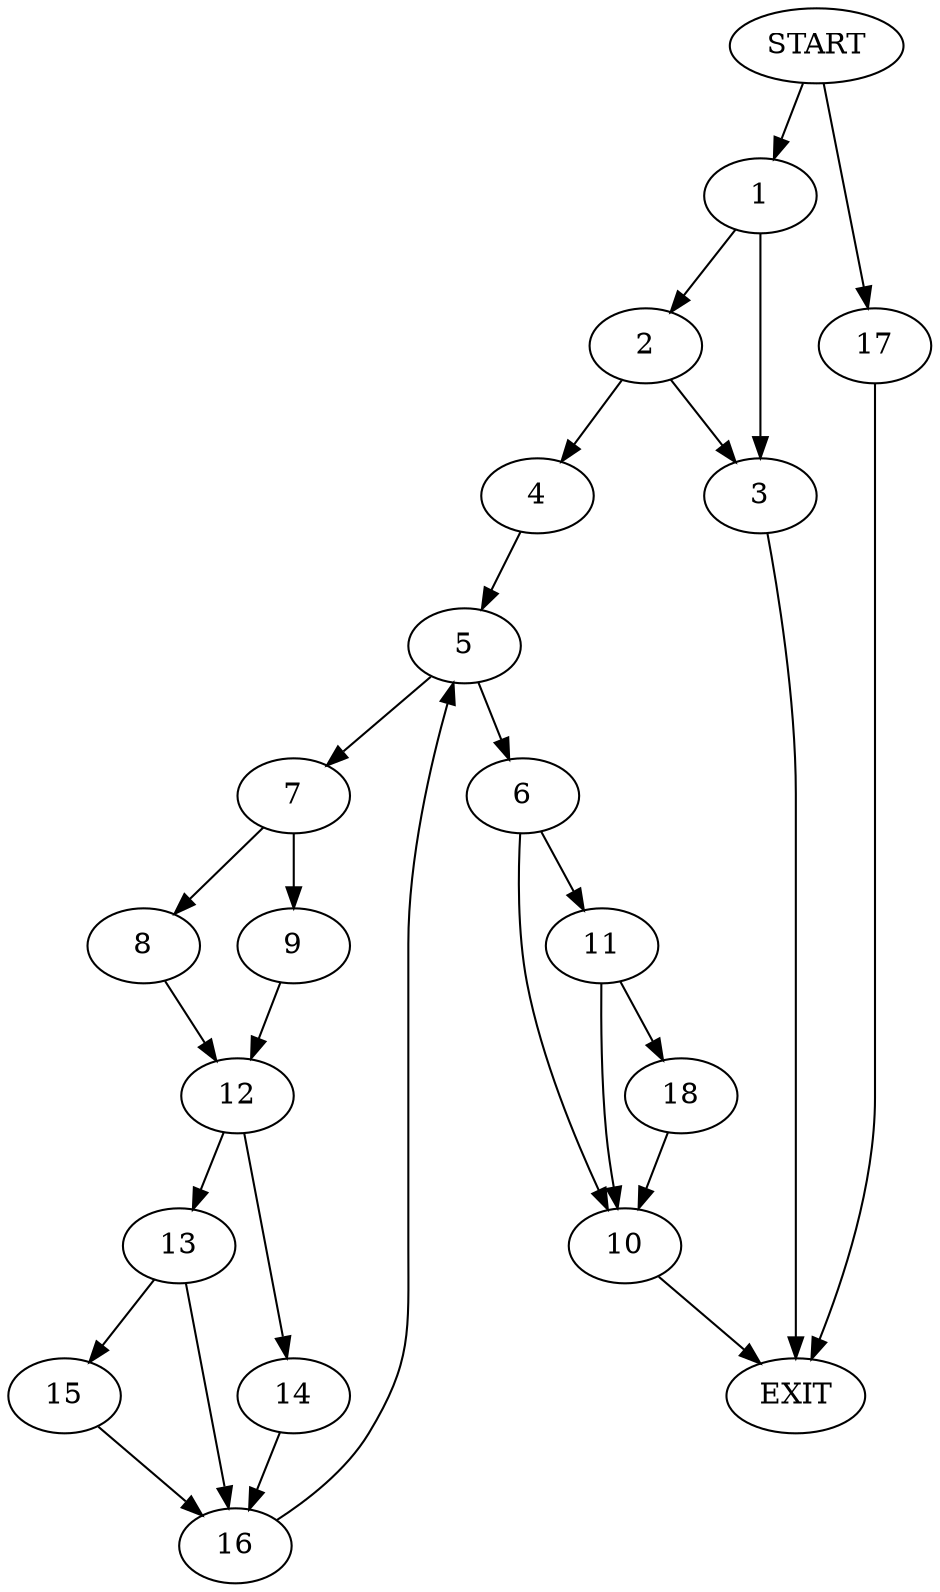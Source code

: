 digraph {
0 [label="START"]
19 [label="EXIT"]
0 -> 1
1 -> 2
1 -> 3
2 -> 3
2 -> 4
3 -> 19
4 -> 5
5 -> 6
5 -> 7
7 -> 8
7 -> 9
6 -> 10
6 -> 11
8 -> 12
9 -> 12
12 -> 13
12 -> 14
13 -> 15
13 -> 16
14 -> 16
16 -> 5
15 -> 16
0 -> 17
17 -> 19
11 -> 10
11 -> 18
10 -> 19
18 -> 10
}
